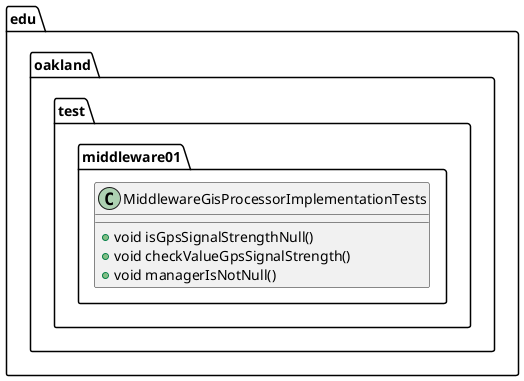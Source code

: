 @startuml MiddlewareGisProcessorImplementationTests

package edu.oakland.test.middleware01 {
  class MiddlewareGisProcessorImplementationTests {
    + void isGpsSignalStrengthNull()
    + void checkValueGpsSignalStrength()
    + void managerIsNotNull()
  }
}

@enduml